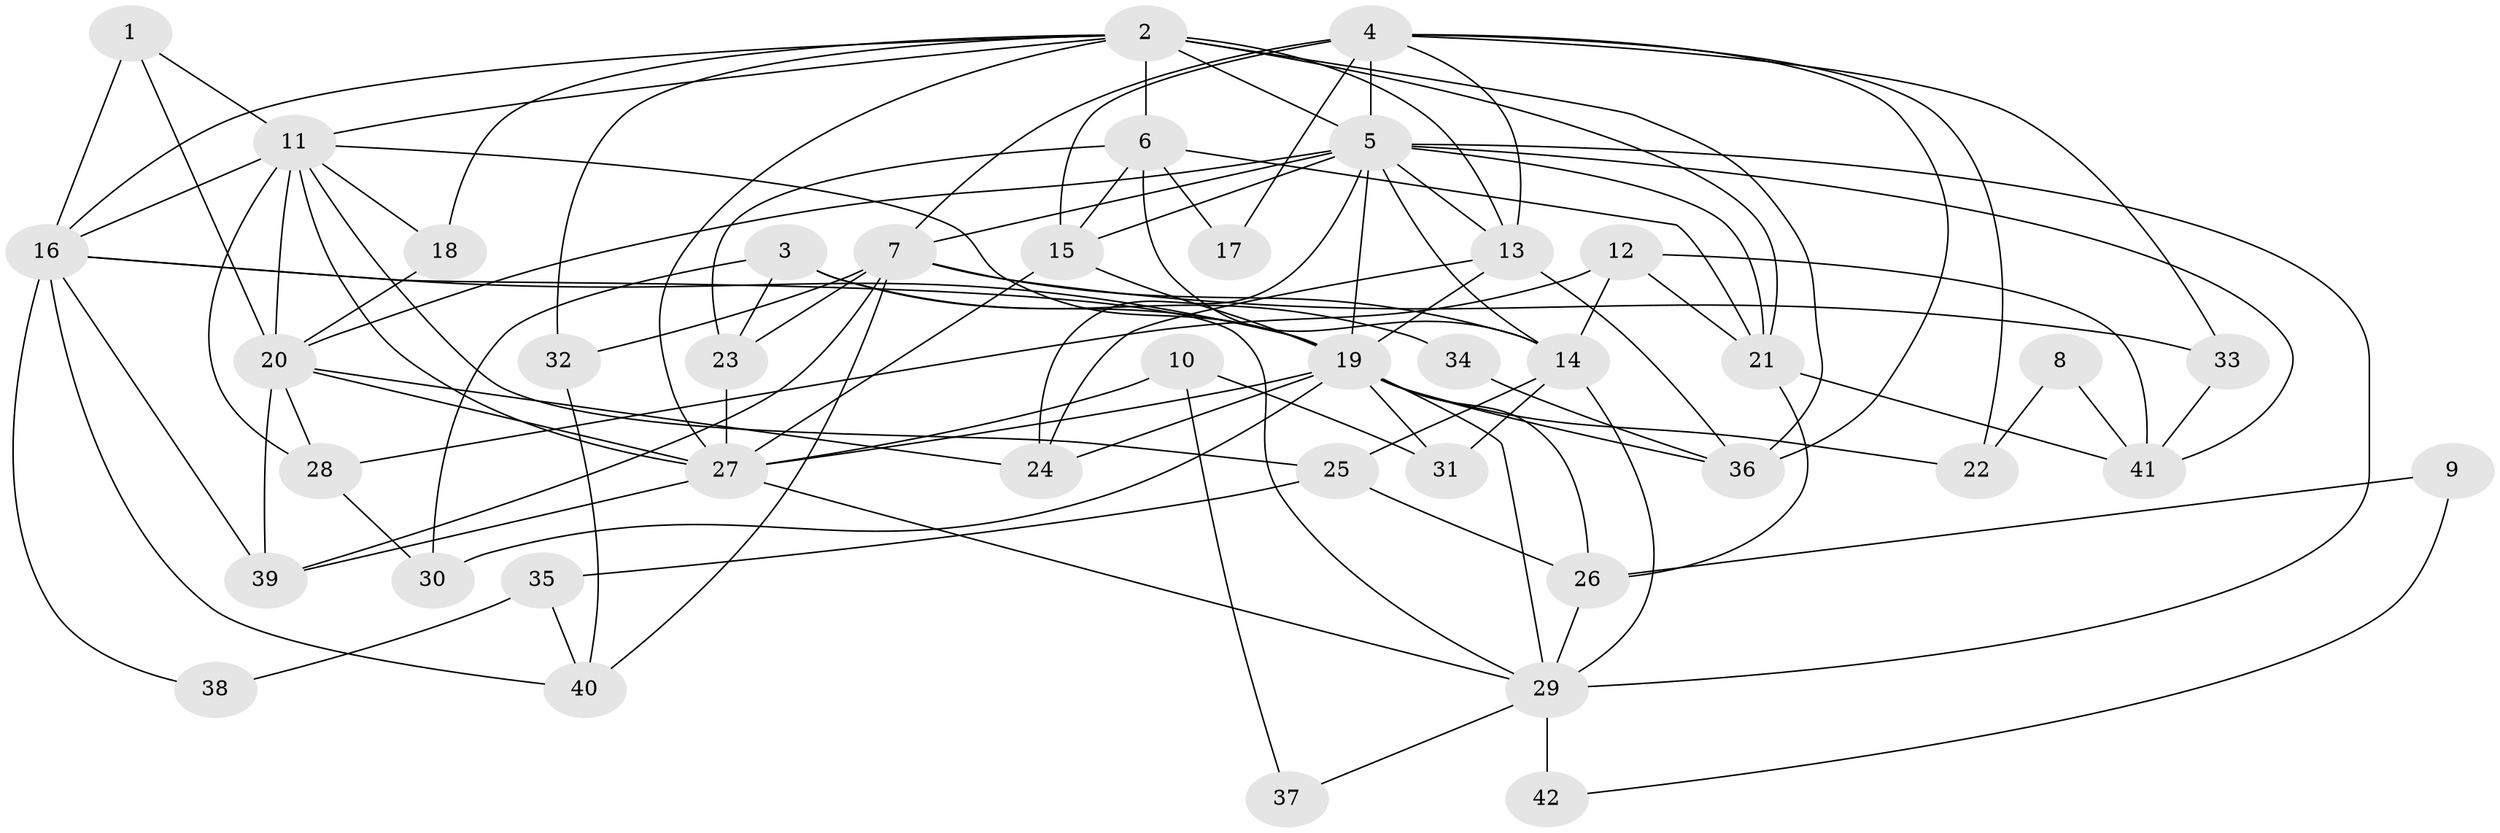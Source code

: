 // original degree distribution, {4: 0.1566265060240964, 6: 0.08433734939759036, 2: 0.1927710843373494, 7: 0.07228915662650602, 3: 0.26506024096385544, 5: 0.21686746987951808, 8: 0.012048192771084338}
// Generated by graph-tools (version 1.1) at 2025/36/03/09/25 02:36:23]
// undirected, 42 vertices, 106 edges
graph export_dot {
graph [start="1"]
  node [color=gray90,style=filled];
  1;
  2;
  3;
  4;
  5;
  6;
  7;
  8;
  9;
  10;
  11;
  12;
  13;
  14;
  15;
  16;
  17;
  18;
  19;
  20;
  21;
  22;
  23;
  24;
  25;
  26;
  27;
  28;
  29;
  30;
  31;
  32;
  33;
  34;
  35;
  36;
  37;
  38;
  39;
  40;
  41;
  42;
  1 -- 11 [weight=1.0];
  1 -- 16 [weight=1.0];
  1 -- 20 [weight=2.0];
  2 -- 5 [weight=1.0];
  2 -- 6 [weight=4.0];
  2 -- 11 [weight=1.0];
  2 -- 13 [weight=1.0];
  2 -- 16 [weight=1.0];
  2 -- 18 [weight=1.0];
  2 -- 21 [weight=1.0];
  2 -- 27 [weight=1.0];
  2 -- 32 [weight=1.0];
  2 -- 36 [weight=1.0];
  3 -- 19 [weight=2.0];
  3 -- 23 [weight=1.0];
  3 -- 30 [weight=1.0];
  3 -- 34 [weight=1.0];
  4 -- 5 [weight=1.0];
  4 -- 7 [weight=1.0];
  4 -- 13 [weight=1.0];
  4 -- 15 [weight=2.0];
  4 -- 17 [weight=1.0];
  4 -- 22 [weight=1.0];
  4 -- 33 [weight=1.0];
  4 -- 36 [weight=1.0];
  5 -- 7 [weight=1.0];
  5 -- 13 [weight=1.0];
  5 -- 14 [weight=1.0];
  5 -- 15 [weight=1.0];
  5 -- 19 [weight=3.0];
  5 -- 20 [weight=1.0];
  5 -- 21 [weight=1.0];
  5 -- 24 [weight=1.0];
  5 -- 29 [weight=1.0];
  5 -- 41 [weight=1.0];
  6 -- 14 [weight=1.0];
  6 -- 15 [weight=3.0];
  6 -- 17 [weight=1.0];
  6 -- 21 [weight=2.0];
  6 -- 23 [weight=1.0];
  7 -- 14 [weight=1.0];
  7 -- 23 [weight=1.0];
  7 -- 32 [weight=1.0];
  7 -- 33 [weight=1.0];
  7 -- 39 [weight=1.0];
  7 -- 40 [weight=1.0];
  8 -- 22 [weight=1.0];
  8 -- 41 [weight=1.0];
  9 -- 26 [weight=1.0];
  9 -- 42 [weight=1.0];
  10 -- 27 [weight=1.0];
  10 -- 31 [weight=1.0];
  10 -- 37 [weight=1.0];
  11 -- 16 [weight=2.0];
  11 -- 18 [weight=1.0];
  11 -- 19 [weight=1.0];
  11 -- 20 [weight=1.0];
  11 -- 25 [weight=1.0];
  11 -- 27 [weight=1.0];
  11 -- 28 [weight=1.0];
  12 -- 14 [weight=1.0];
  12 -- 21 [weight=1.0];
  12 -- 28 [weight=1.0];
  12 -- 41 [weight=1.0];
  13 -- 19 [weight=1.0];
  13 -- 24 [weight=2.0];
  13 -- 36 [weight=1.0];
  14 -- 25 [weight=1.0];
  14 -- 29 [weight=1.0];
  14 -- 31 [weight=1.0];
  15 -- 19 [weight=1.0];
  15 -- 27 [weight=1.0];
  16 -- 19 [weight=1.0];
  16 -- 29 [weight=1.0];
  16 -- 38 [weight=1.0];
  16 -- 39 [weight=1.0];
  16 -- 40 [weight=1.0];
  18 -- 20 [weight=1.0];
  19 -- 22 [weight=1.0];
  19 -- 24 [weight=2.0];
  19 -- 26 [weight=1.0];
  19 -- 27 [weight=1.0];
  19 -- 29 [weight=1.0];
  19 -- 30 [weight=1.0];
  19 -- 31 [weight=1.0];
  19 -- 36 [weight=1.0];
  20 -- 24 [weight=1.0];
  20 -- 27 [weight=1.0];
  20 -- 28 [weight=1.0];
  20 -- 39 [weight=1.0];
  21 -- 26 [weight=1.0];
  21 -- 41 [weight=1.0];
  23 -- 27 [weight=1.0];
  25 -- 26 [weight=1.0];
  25 -- 35 [weight=1.0];
  26 -- 29 [weight=1.0];
  27 -- 29 [weight=1.0];
  27 -- 39 [weight=1.0];
  28 -- 30 [weight=1.0];
  29 -- 37 [weight=1.0];
  29 -- 42 [weight=2.0];
  32 -- 40 [weight=1.0];
  33 -- 41 [weight=1.0];
  34 -- 36 [weight=1.0];
  35 -- 38 [weight=1.0];
  35 -- 40 [weight=1.0];
}
